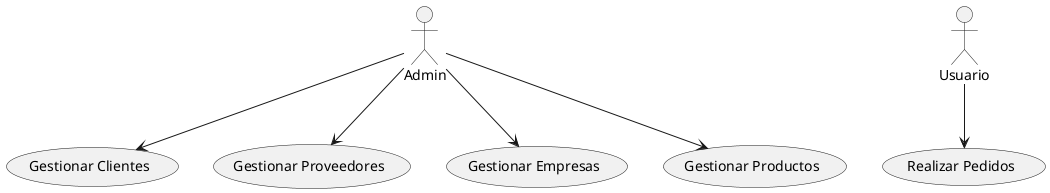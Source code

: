 @startuml CasosUsos
actor Admin
actor Usuario

usecase "Gestionar Clientes" as GClientes
usecase "Gestionar Proveedores" as GProveedores
usecase "Gestionar Empresas" as GEmpresas
usecase "Gestionar Productos" as GProductos
usecase "Realizar Pedidos" as RPedidos

Admin --> GClientes
Admin --> GProveedores
Admin --> GEmpresas
Admin --> GProductos
Usuario --> RPedidos
@enduml
